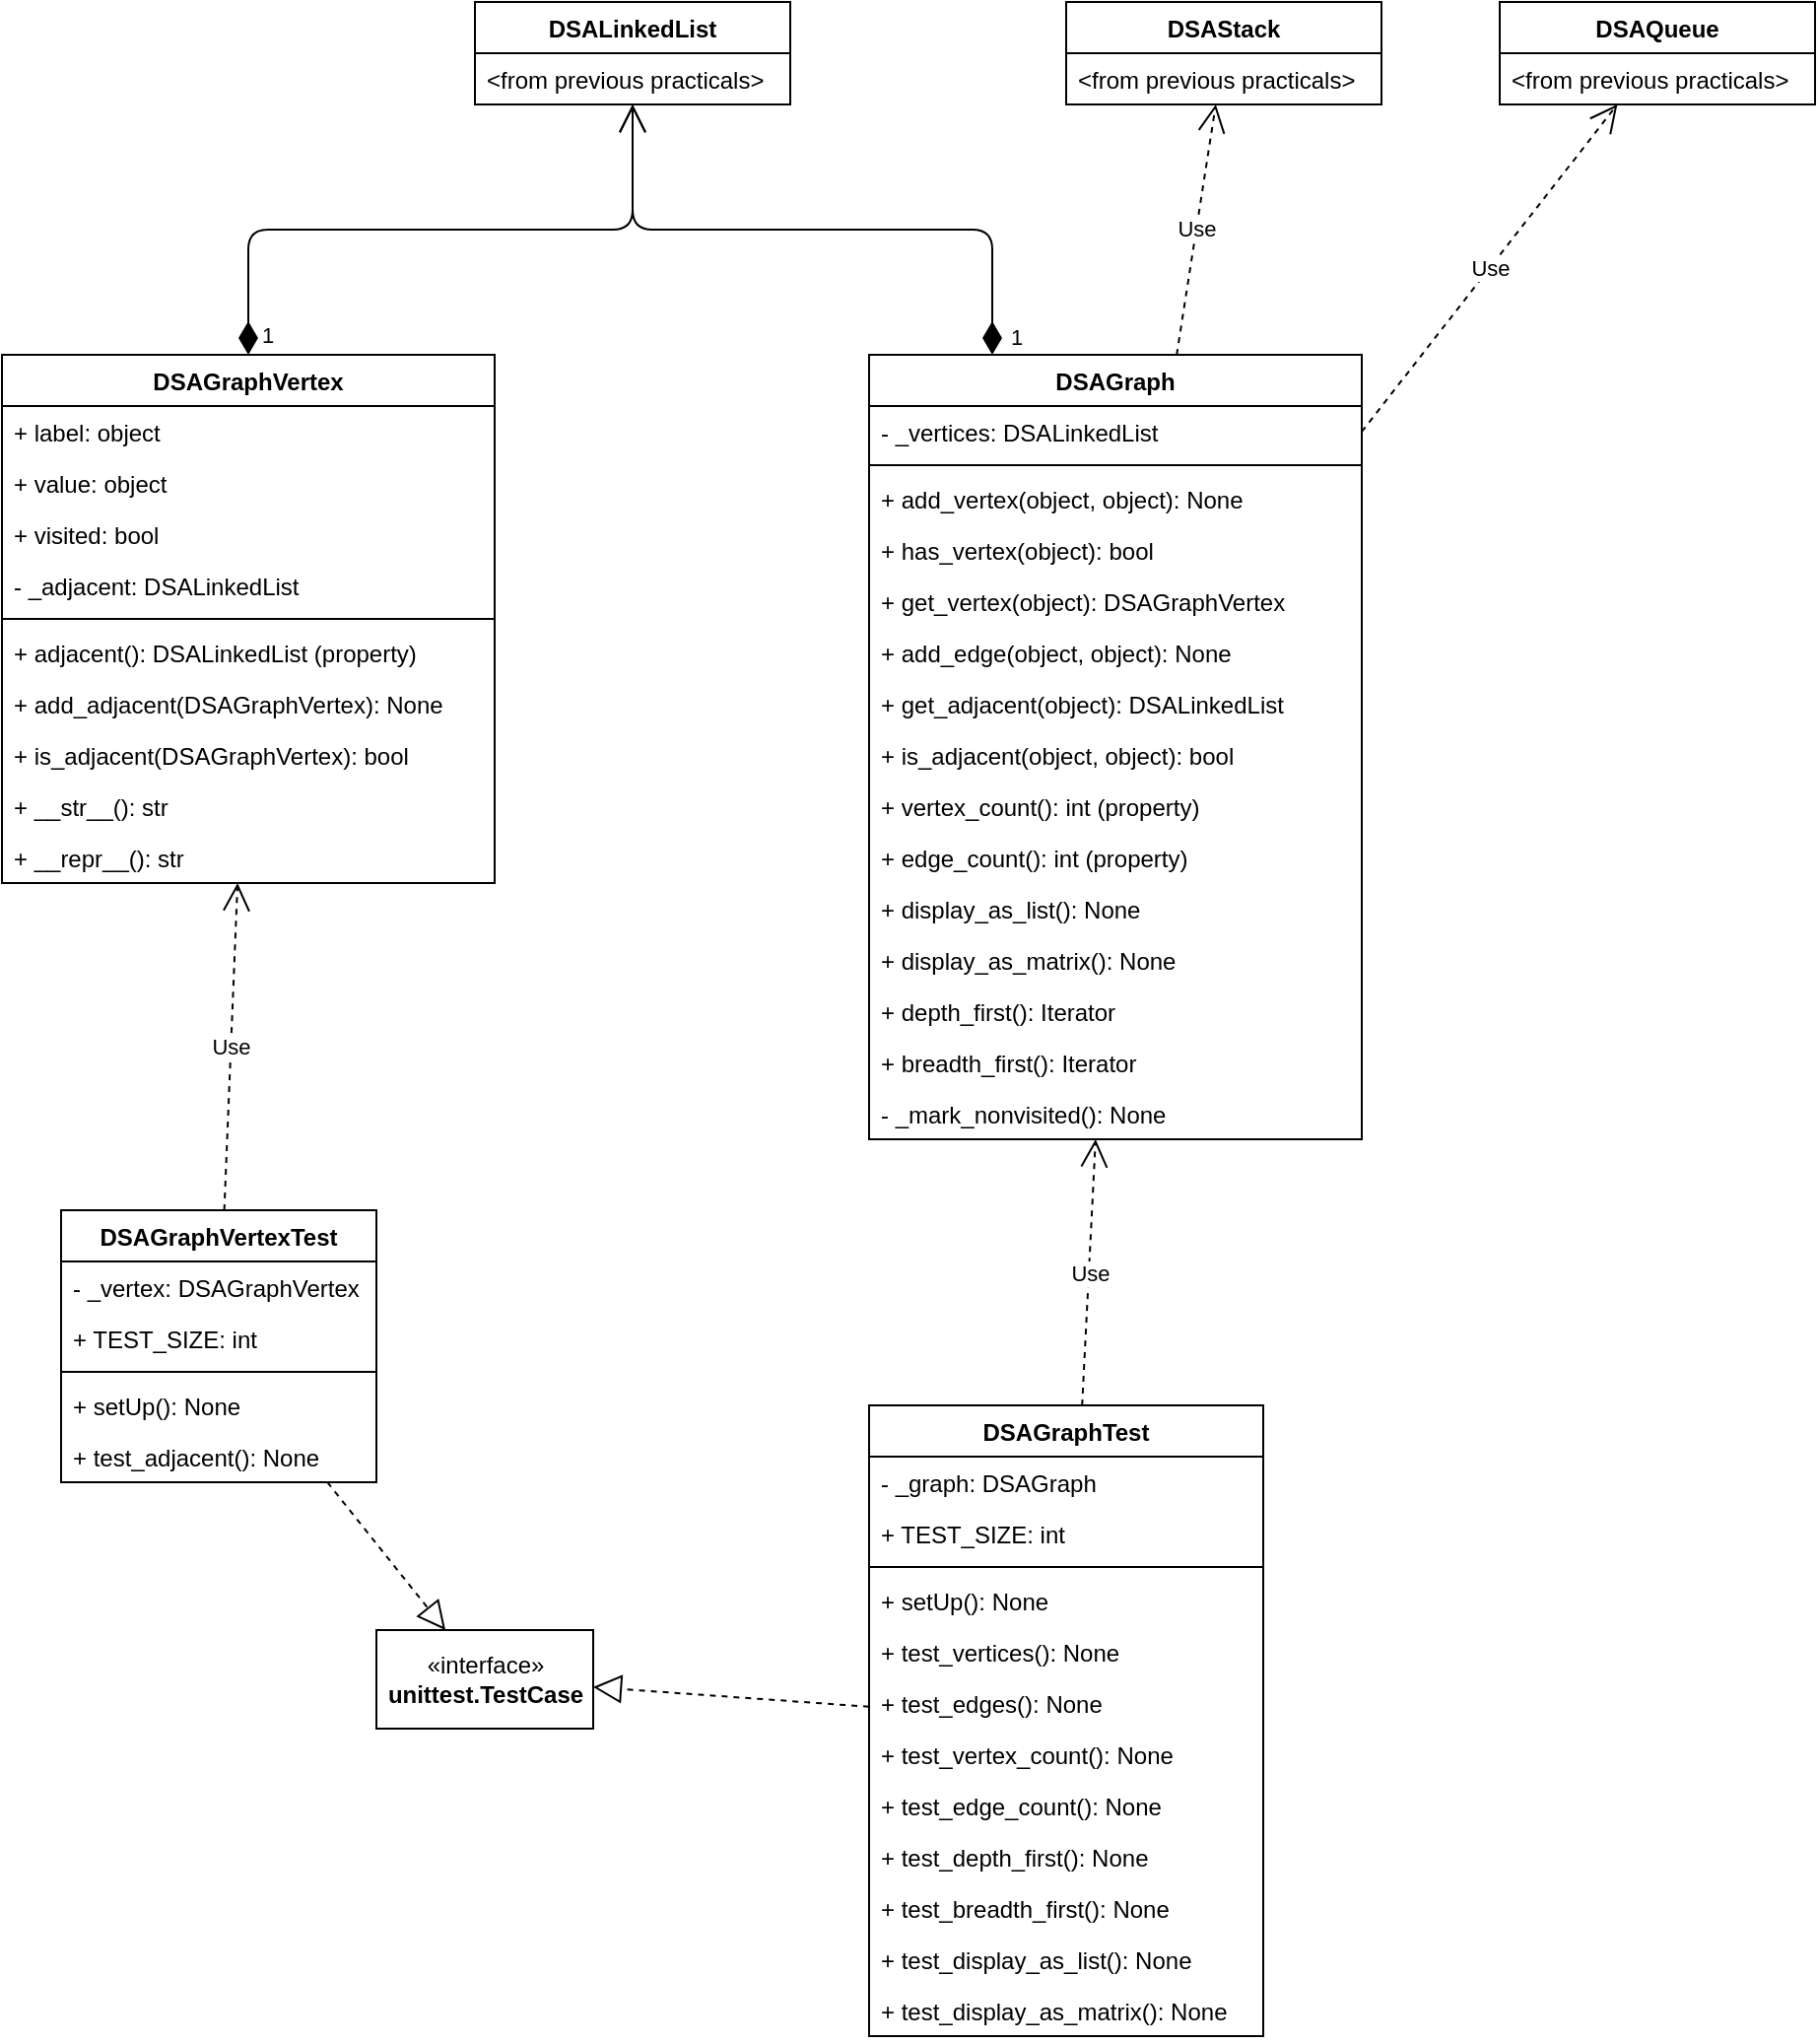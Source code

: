 <mxfile version="11.2.8" pages="1"><diagram id="qpqA-sJsl4YtewrL_Fn8" name="Page-1"><mxGraphModel dx="1673" dy="839" grid="1" gridSize="10" guides="1" tooltips="1" connect="1" arrows="1" fold="1" page="1" pageScale="1" pageWidth="1169" pageHeight="1654" math="0" shadow="0"><root><mxCell id="0"/><mxCell id="1" parent="0"/><mxCell id="rgTWz6OwyTQkIcWqFSW5-1" value="DSAGraphVertex" style="swimlane;fontStyle=1;align=center;verticalAlign=top;childLayout=stackLayout;horizontal=1;startSize=26;horizontalStack=0;resizeParent=1;resizeParentMax=0;resizeLast=0;collapsible=1;marginBottom=0;" vertex="1" parent="1"><mxGeometry x="40" y="216" width="250" height="268" as="geometry"/></mxCell><mxCell id="rgTWz6OwyTQkIcWqFSW5-2" value="+ label: object" style="text;strokeColor=none;fillColor=none;align=left;verticalAlign=top;spacingLeft=4;spacingRight=4;overflow=hidden;rotatable=0;points=[[0,0.5],[1,0.5]];portConstraint=eastwest;" vertex="1" parent="rgTWz6OwyTQkIcWqFSW5-1"><mxGeometry y="26" width="250" height="26" as="geometry"/></mxCell><mxCell id="rgTWz6OwyTQkIcWqFSW5-5" value="+ value: object" style="text;strokeColor=none;fillColor=none;align=left;verticalAlign=top;spacingLeft=4;spacingRight=4;overflow=hidden;rotatable=0;points=[[0,0.5],[1,0.5]];portConstraint=eastwest;" vertex="1" parent="rgTWz6OwyTQkIcWqFSW5-1"><mxGeometry y="52" width="250" height="26" as="geometry"/></mxCell><mxCell id="rgTWz6OwyTQkIcWqFSW5-6" value="+ visited: bool" style="text;strokeColor=none;fillColor=none;align=left;verticalAlign=top;spacingLeft=4;spacingRight=4;overflow=hidden;rotatable=0;points=[[0,0.5],[1,0.5]];portConstraint=eastwest;" vertex="1" parent="rgTWz6OwyTQkIcWqFSW5-1"><mxGeometry y="78" width="250" height="26" as="geometry"/></mxCell><mxCell id="rgTWz6OwyTQkIcWqFSW5-8" value="- _adjacent: DSALinkedList" style="text;strokeColor=none;fillColor=none;align=left;verticalAlign=top;spacingLeft=4;spacingRight=4;overflow=hidden;rotatable=0;points=[[0,0.5],[1,0.5]];portConstraint=eastwest;" vertex="1" parent="rgTWz6OwyTQkIcWqFSW5-1"><mxGeometry y="104" width="250" height="26" as="geometry"/></mxCell><mxCell id="rgTWz6OwyTQkIcWqFSW5-3" value="" style="line;strokeWidth=1;fillColor=none;align=left;verticalAlign=middle;spacingTop=-1;spacingLeft=3;spacingRight=3;rotatable=0;labelPosition=right;points=[];portConstraint=eastwest;" vertex="1" parent="rgTWz6OwyTQkIcWqFSW5-1"><mxGeometry y="130" width="250" height="8" as="geometry"/></mxCell><mxCell id="rgTWz6OwyTQkIcWqFSW5-12" value="+ adjacent(): DSALinkedList (property)" style="text;strokeColor=none;fillColor=none;align=left;verticalAlign=top;spacingLeft=4;spacingRight=4;overflow=hidden;rotatable=0;points=[[0,0.5],[1,0.5]];portConstraint=eastwest;" vertex="1" parent="rgTWz6OwyTQkIcWqFSW5-1"><mxGeometry y="138" width="250" height="26" as="geometry"/></mxCell><mxCell id="rgTWz6OwyTQkIcWqFSW5-4" value="+ add_adjacent(DSAGraphVertex): None" style="text;strokeColor=none;fillColor=none;align=left;verticalAlign=top;spacingLeft=4;spacingRight=4;overflow=hidden;rotatable=0;points=[[0,0.5],[1,0.5]];portConstraint=eastwest;" vertex="1" parent="rgTWz6OwyTQkIcWqFSW5-1"><mxGeometry y="164" width="250" height="26" as="geometry"/></mxCell><mxCell id="rgTWz6OwyTQkIcWqFSW5-9" value="+ is_adjacent(DSAGraphVertex): bool" style="text;strokeColor=none;fillColor=none;align=left;verticalAlign=top;spacingLeft=4;spacingRight=4;overflow=hidden;rotatable=0;points=[[0,0.5],[1,0.5]];portConstraint=eastwest;" vertex="1" parent="rgTWz6OwyTQkIcWqFSW5-1"><mxGeometry y="190" width="250" height="26" as="geometry"/></mxCell><mxCell id="rgTWz6OwyTQkIcWqFSW5-10" value="+ __str__(): str" style="text;strokeColor=none;fillColor=none;align=left;verticalAlign=top;spacingLeft=4;spacingRight=4;overflow=hidden;rotatable=0;points=[[0,0.5],[1,0.5]];portConstraint=eastwest;" vertex="1" parent="rgTWz6OwyTQkIcWqFSW5-1"><mxGeometry y="216" width="250" height="26" as="geometry"/></mxCell><mxCell id="rgTWz6OwyTQkIcWqFSW5-11" value="+ __repr__(): str" style="text;strokeColor=none;fillColor=none;align=left;verticalAlign=top;spacingLeft=4;spacingRight=4;overflow=hidden;rotatable=0;points=[[0,0.5],[1,0.5]];portConstraint=eastwest;" vertex="1" parent="rgTWz6OwyTQkIcWqFSW5-1"><mxGeometry y="242" width="250" height="26" as="geometry"/></mxCell><mxCell id="rgTWz6OwyTQkIcWqFSW5-13" value="DSALinkedList" style="swimlane;fontStyle=1;align=center;verticalAlign=top;childLayout=stackLayout;horizontal=1;startSize=26;horizontalStack=0;resizeParent=1;resizeParentMax=0;resizeLast=0;collapsible=1;marginBottom=0;" vertex="1" parent="1"><mxGeometry x="280" y="37" width="160" height="52" as="geometry"/></mxCell><mxCell id="rgTWz6OwyTQkIcWqFSW5-14" value="&lt;from previous practicals&gt;" style="text;strokeColor=none;fillColor=none;align=left;verticalAlign=top;spacingLeft=4;spacingRight=4;overflow=hidden;rotatable=0;points=[[0,0.5],[1,0.5]];portConstraint=eastwest;" vertex="1" parent="rgTWz6OwyTQkIcWqFSW5-13"><mxGeometry y="26" width="160" height="26" as="geometry"/></mxCell><mxCell id="rgTWz6OwyTQkIcWqFSW5-17" value="DSAQueue" style="swimlane;fontStyle=1;align=center;verticalAlign=top;childLayout=stackLayout;horizontal=1;startSize=26;horizontalStack=0;resizeParent=1;resizeParentMax=0;resizeLast=0;collapsible=1;marginBottom=0;" vertex="1" parent="1"><mxGeometry x="800" y="37" width="160" height="52" as="geometry"/></mxCell><mxCell id="rgTWz6OwyTQkIcWqFSW5-18" value="&lt;from previous practicals&gt;" style="text;strokeColor=none;fillColor=none;align=left;verticalAlign=top;spacingLeft=4;spacingRight=4;overflow=hidden;rotatable=0;points=[[0,0.5],[1,0.5]];portConstraint=eastwest;" vertex="1" parent="rgTWz6OwyTQkIcWqFSW5-17"><mxGeometry y="26" width="160" height="26" as="geometry"/></mxCell><mxCell id="rgTWz6OwyTQkIcWqFSW5-19" value="DSAStack" style="swimlane;fontStyle=1;align=center;verticalAlign=top;childLayout=stackLayout;horizontal=1;startSize=26;horizontalStack=0;resizeParent=1;resizeParentMax=0;resizeLast=0;collapsible=1;marginBottom=0;" vertex="1" parent="1"><mxGeometry x="580" y="37" width="160" height="52" as="geometry"/></mxCell><mxCell id="rgTWz6OwyTQkIcWqFSW5-20" value="&lt;from previous practicals&gt;" style="text;strokeColor=none;fillColor=none;align=left;verticalAlign=top;spacingLeft=4;spacingRight=4;overflow=hidden;rotatable=0;points=[[0,0.5],[1,0.5]];portConstraint=eastwest;" vertex="1" parent="rgTWz6OwyTQkIcWqFSW5-19"><mxGeometry y="26" width="160" height="26" as="geometry"/></mxCell><mxCell id="rgTWz6OwyTQkIcWqFSW5-25" value="DSAGraph" style="swimlane;fontStyle=1;align=center;verticalAlign=top;childLayout=stackLayout;horizontal=1;startSize=26;horizontalStack=0;resizeParent=1;resizeParentMax=0;resizeLast=0;collapsible=1;marginBottom=0;" vertex="1" parent="1"><mxGeometry x="480" y="216" width="250" height="398" as="geometry"/></mxCell><mxCell id="rgTWz6OwyTQkIcWqFSW5-26" value="- _vertices: DSALinkedList" style="text;strokeColor=none;fillColor=none;align=left;verticalAlign=top;spacingLeft=4;spacingRight=4;overflow=hidden;rotatable=0;points=[[0,0.5],[1,0.5]];portConstraint=eastwest;" vertex="1" parent="rgTWz6OwyTQkIcWqFSW5-25"><mxGeometry y="26" width="250" height="26" as="geometry"/></mxCell><mxCell id="rgTWz6OwyTQkIcWqFSW5-27" value="" style="line;strokeWidth=1;fillColor=none;align=left;verticalAlign=middle;spacingTop=-1;spacingLeft=3;spacingRight=3;rotatable=0;labelPosition=right;points=[];portConstraint=eastwest;" vertex="1" parent="rgTWz6OwyTQkIcWqFSW5-25"><mxGeometry y="52" width="250" height="8" as="geometry"/></mxCell><mxCell id="rgTWz6OwyTQkIcWqFSW5-28" value="+ add_vertex(object, object): None" style="text;strokeColor=none;fillColor=none;align=left;verticalAlign=top;spacingLeft=4;spacingRight=4;overflow=hidden;rotatable=0;points=[[0,0.5],[1,0.5]];portConstraint=eastwest;" vertex="1" parent="rgTWz6OwyTQkIcWqFSW5-25"><mxGeometry y="60" width="250" height="26" as="geometry"/></mxCell><mxCell id="rgTWz6OwyTQkIcWqFSW5-29" value="+ has_vertex(object): bool" style="text;strokeColor=none;fillColor=none;align=left;verticalAlign=top;spacingLeft=4;spacingRight=4;overflow=hidden;rotatable=0;points=[[0,0.5],[1,0.5]];portConstraint=eastwest;" vertex="1" parent="rgTWz6OwyTQkIcWqFSW5-25"><mxGeometry y="86" width="250" height="26" as="geometry"/></mxCell><mxCell id="rgTWz6OwyTQkIcWqFSW5-30" value="+ get_vertex(object): DSAGraphVertex" style="text;strokeColor=none;fillColor=none;align=left;verticalAlign=top;spacingLeft=4;spacingRight=4;overflow=hidden;rotatable=0;points=[[0,0.5],[1,0.5]];portConstraint=eastwest;" vertex="1" parent="rgTWz6OwyTQkIcWqFSW5-25"><mxGeometry y="112" width="250" height="26" as="geometry"/></mxCell><mxCell id="rgTWz6OwyTQkIcWqFSW5-31" value="+ add_edge(object, object): None" style="text;strokeColor=none;fillColor=none;align=left;verticalAlign=top;spacingLeft=4;spacingRight=4;overflow=hidden;rotatable=0;points=[[0,0.5],[1,0.5]];portConstraint=eastwest;" vertex="1" parent="rgTWz6OwyTQkIcWqFSW5-25"><mxGeometry y="138" width="250" height="26" as="geometry"/></mxCell><mxCell id="rgTWz6OwyTQkIcWqFSW5-32" value="+ get_adjacent(object): DSALinkedList" style="text;strokeColor=none;fillColor=none;align=left;verticalAlign=top;spacingLeft=4;spacingRight=4;overflow=hidden;rotatable=0;points=[[0,0.5],[1,0.5]];portConstraint=eastwest;" vertex="1" parent="rgTWz6OwyTQkIcWqFSW5-25"><mxGeometry y="164" width="250" height="26" as="geometry"/></mxCell><mxCell id="rgTWz6OwyTQkIcWqFSW5-33" value="+ is_adjacent(object, object): bool" style="text;strokeColor=none;fillColor=none;align=left;verticalAlign=top;spacingLeft=4;spacingRight=4;overflow=hidden;rotatable=0;points=[[0,0.5],[1,0.5]];portConstraint=eastwest;" vertex="1" parent="rgTWz6OwyTQkIcWqFSW5-25"><mxGeometry y="190" width="250" height="26" as="geometry"/></mxCell><mxCell id="rgTWz6OwyTQkIcWqFSW5-34" value="+ vertex_count(): int (property)" style="text;strokeColor=none;fillColor=none;align=left;verticalAlign=top;spacingLeft=4;spacingRight=4;overflow=hidden;rotatable=0;points=[[0,0.5],[1,0.5]];portConstraint=eastwest;" vertex="1" parent="rgTWz6OwyTQkIcWqFSW5-25"><mxGeometry y="216" width="250" height="26" as="geometry"/></mxCell><mxCell id="rgTWz6OwyTQkIcWqFSW5-35" value="+ edge_count(): int (property)" style="text;strokeColor=none;fillColor=none;align=left;verticalAlign=top;spacingLeft=4;spacingRight=4;overflow=hidden;rotatable=0;points=[[0,0.5],[1,0.5]];portConstraint=eastwest;" vertex="1" parent="rgTWz6OwyTQkIcWqFSW5-25"><mxGeometry y="242" width="250" height="26" as="geometry"/></mxCell><mxCell id="rgTWz6OwyTQkIcWqFSW5-36" value="+ display_as_list(): None" style="text;strokeColor=none;fillColor=none;align=left;verticalAlign=top;spacingLeft=4;spacingRight=4;overflow=hidden;rotatable=0;points=[[0,0.5],[1,0.5]];portConstraint=eastwest;" vertex="1" parent="rgTWz6OwyTQkIcWqFSW5-25"><mxGeometry y="268" width="250" height="26" as="geometry"/></mxCell><mxCell id="rgTWz6OwyTQkIcWqFSW5-37" value="+ display_as_matrix(): None" style="text;strokeColor=none;fillColor=none;align=left;verticalAlign=top;spacingLeft=4;spacingRight=4;overflow=hidden;rotatable=0;points=[[0,0.5],[1,0.5]];portConstraint=eastwest;" vertex="1" parent="rgTWz6OwyTQkIcWqFSW5-25"><mxGeometry y="294" width="250" height="26" as="geometry"/></mxCell><mxCell id="rgTWz6OwyTQkIcWqFSW5-38" value="+ depth_first(): Iterator" style="text;strokeColor=none;fillColor=none;align=left;verticalAlign=top;spacingLeft=4;spacingRight=4;overflow=hidden;rotatable=0;points=[[0,0.5],[1,0.5]];portConstraint=eastwest;" vertex="1" parent="rgTWz6OwyTQkIcWqFSW5-25"><mxGeometry y="320" width="250" height="26" as="geometry"/></mxCell><mxCell id="rgTWz6OwyTQkIcWqFSW5-39" value="+ breadth_first(): Iterator" style="text;strokeColor=none;fillColor=none;align=left;verticalAlign=top;spacingLeft=4;spacingRight=4;overflow=hidden;rotatable=0;points=[[0,0.5],[1,0.5]];portConstraint=eastwest;" vertex="1" parent="rgTWz6OwyTQkIcWqFSW5-25"><mxGeometry y="346" width="250" height="26" as="geometry"/></mxCell><mxCell id="rgTWz6OwyTQkIcWqFSW5-40" value="- _mark_nonvisited(): None" style="text;strokeColor=none;fillColor=none;align=left;verticalAlign=top;spacingLeft=4;spacingRight=4;overflow=hidden;rotatable=0;points=[[0,0.5],[1,0.5]];portConstraint=eastwest;" vertex="1" parent="rgTWz6OwyTQkIcWqFSW5-25"><mxGeometry y="372" width="250" height="26" as="geometry"/></mxCell><mxCell id="rgTWz6OwyTQkIcWqFSW5-41" value="1" style="endArrow=open;html=1;endSize=12;startArrow=diamondThin;startSize=14;startFill=1;edgeStyle=orthogonalEdgeStyle;align=left;verticalAlign=bottom;" edge="1" parent="1" source="rgTWz6OwyTQkIcWqFSW5-1" target="rgTWz6OwyTQkIcWqFSW5-13"><mxGeometry x="-0.576" y="-62" relative="1" as="geometry"><mxPoint x="40" y="635" as="sourcePoint"/><mxPoint x="200" y="635" as="targetPoint"/><mxPoint as="offset"/></mxGeometry></mxCell><mxCell id="rgTWz6OwyTQkIcWqFSW5-42" value="1" style="endArrow=open;html=1;endSize=12;startArrow=diamondThin;startSize=14;startFill=1;edgeStyle=orthogonalEdgeStyle;align=left;verticalAlign=bottom;exitX=0.25;exitY=0;exitDx=0;exitDy=0;" edge="1" parent="1" source="rgTWz6OwyTQkIcWqFSW5-25" target="rgTWz6OwyTQkIcWqFSW5-13"><mxGeometry x="-0.591" y="64" relative="1" as="geometry"><mxPoint x="40" y="635" as="sourcePoint"/><mxPoint x="200" y="635" as="targetPoint"/><mxPoint x="7" y="-1" as="offset"/></mxGeometry></mxCell><mxCell id="rgTWz6OwyTQkIcWqFSW5-43" value="Use" style="endArrow=open;endSize=12;dashed=1;html=1;" edge="1" parent="1" source="rgTWz6OwyTQkIcWqFSW5-25" target="rgTWz6OwyTQkIcWqFSW5-19"><mxGeometry width="160" relative="1" as="geometry"><mxPoint x="40" y="635" as="sourcePoint"/><mxPoint x="200" y="635" as="targetPoint"/></mxGeometry></mxCell><mxCell id="rgTWz6OwyTQkIcWqFSW5-44" value="Use" style="endArrow=open;endSize=12;dashed=1;html=1;" edge="1" parent="1" source="rgTWz6OwyTQkIcWqFSW5-25" target="rgTWz6OwyTQkIcWqFSW5-17"><mxGeometry width="160" relative="1" as="geometry"><mxPoint x="40" y="635" as="sourcePoint"/><mxPoint x="200" y="635" as="targetPoint"/></mxGeometry></mxCell><mxCell id="rgTWz6OwyTQkIcWqFSW5-45" value="DSAGraphVertexTest" style="swimlane;fontStyle=1;align=center;verticalAlign=top;childLayout=stackLayout;horizontal=1;startSize=26;horizontalStack=0;resizeParent=1;resizeParentMax=0;resizeLast=0;collapsible=1;marginBottom=0;" vertex="1" parent="1"><mxGeometry x="70" y="650" width="160" height="138" as="geometry"/></mxCell><mxCell id="rgTWz6OwyTQkIcWqFSW5-46" value="- _vertex: DSAGraphVertex" style="text;strokeColor=none;fillColor=none;align=left;verticalAlign=top;spacingLeft=4;spacingRight=4;overflow=hidden;rotatable=0;points=[[0,0.5],[1,0.5]];portConstraint=eastwest;" vertex="1" parent="rgTWz6OwyTQkIcWqFSW5-45"><mxGeometry y="26" width="160" height="26" as="geometry"/></mxCell><mxCell id="rgTWz6OwyTQkIcWqFSW5-70" value="+ TEST_SIZE: int" style="text;strokeColor=none;fillColor=none;align=left;verticalAlign=top;spacingLeft=4;spacingRight=4;overflow=hidden;rotatable=0;points=[[0,0.5],[1,0.5]];portConstraint=eastwest;" vertex="1" parent="rgTWz6OwyTQkIcWqFSW5-45"><mxGeometry y="52" width="160" height="26" as="geometry"/></mxCell><mxCell id="rgTWz6OwyTQkIcWqFSW5-47" value="" style="line;strokeWidth=1;fillColor=none;align=left;verticalAlign=middle;spacingTop=-1;spacingLeft=3;spacingRight=3;rotatable=0;labelPosition=right;points=[];portConstraint=eastwest;" vertex="1" parent="rgTWz6OwyTQkIcWqFSW5-45"><mxGeometry y="78" width="160" height="8" as="geometry"/></mxCell><mxCell id="rgTWz6OwyTQkIcWqFSW5-48" value="+ setUp(): None" style="text;strokeColor=none;fillColor=none;align=left;verticalAlign=top;spacingLeft=4;spacingRight=4;overflow=hidden;rotatable=0;points=[[0,0.5],[1,0.5]];portConstraint=eastwest;" vertex="1" parent="rgTWz6OwyTQkIcWqFSW5-45"><mxGeometry y="86" width="160" height="26" as="geometry"/></mxCell><mxCell id="rgTWz6OwyTQkIcWqFSW5-50" value="+ test_adjacent(): None" style="text;strokeColor=none;fillColor=none;align=left;verticalAlign=top;spacingLeft=4;spacingRight=4;overflow=hidden;rotatable=0;points=[[0,0.5],[1,0.5]];portConstraint=eastwest;" vertex="1" parent="rgTWz6OwyTQkIcWqFSW5-45"><mxGeometry y="112" width="160" height="26" as="geometry"/></mxCell><mxCell id="rgTWz6OwyTQkIcWqFSW5-49" value="«interface»&lt;br&gt;&lt;b&gt;unittest.TestCase&lt;/b&gt;" style="html=1;" vertex="1" parent="1"><mxGeometry x="230" y="863" width="110" height="50" as="geometry"/></mxCell><mxCell id="rgTWz6OwyTQkIcWqFSW5-53" value="Use" style="endArrow=open;endSize=12;dashed=1;html=1;" edge="1" parent="1" source="rgTWz6OwyTQkIcWqFSW5-45" target="rgTWz6OwyTQkIcWqFSW5-1"><mxGeometry width="160" relative="1" as="geometry"><mxPoint x="150" y="880" as="sourcePoint"/><mxPoint x="310" y="880" as="targetPoint"/></mxGeometry></mxCell><mxCell id="rgTWz6OwyTQkIcWqFSW5-54" value="DSAGraphTest" style="swimlane;fontStyle=1;align=center;verticalAlign=top;childLayout=stackLayout;horizontal=1;startSize=26;horizontalStack=0;resizeParent=1;resizeParentMax=0;resizeLast=0;collapsible=1;marginBottom=0;" vertex="1" parent="1"><mxGeometry x="480" y="749" width="200" height="320" as="geometry"/></mxCell><mxCell id="rgTWz6OwyTQkIcWqFSW5-55" value="- _graph: DSAGraph" style="text;strokeColor=none;fillColor=none;align=left;verticalAlign=top;spacingLeft=4;spacingRight=4;overflow=hidden;rotatable=0;points=[[0,0.5],[1,0.5]];portConstraint=eastwest;" vertex="1" parent="rgTWz6OwyTQkIcWqFSW5-54"><mxGeometry y="26" width="200" height="26" as="geometry"/></mxCell><mxCell id="rgTWz6OwyTQkIcWqFSW5-59" value="+ TEST_SIZE: int" style="text;strokeColor=none;fillColor=none;align=left;verticalAlign=top;spacingLeft=4;spacingRight=4;overflow=hidden;rotatable=0;points=[[0,0.5],[1,0.5]];portConstraint=eastwest;" vertex="1" parent="rgTWz6OwyTQkIcWqFSW5-54"><mxGeometry y="52" width="200" height="26" as="geometry"/></mxCell><mxCell id="rgTWz6OwyTQkIcWqFSW5-56" value="" style="line;strokeWidth=1;fillColor=none;align=left;verticalAlign=middle;spacingTop=-1;spacingLeft=3;spacingRight=3;rotatable=0;labelPosition=right;points=[];portConstraint=eastwest;" vertex="1" parent="rgTWz6OwyTQkIcWqFSW5-54"><mxGeometry y="78" width="200" height="8" as="geometry"/></mxCell><mxCell id="rgTWz6OwyTQkIcWqFSW5-57" value="+ setUp(): None" style="text;strokeColor=none;fillColor=none;align=left;verticalAlign=top;spacingLeft=4;spacingRight=4;overflow=hidden;rotatable=0;points=[[0,0.5],[1,0.5]];portConstraint=eastwest;" vertex="1" parent="rgTWz6OwyTQkIcWqFSW5-54"><mxGeometry y="86" width="200" height="26" as="geometry"/></mxCell><mxCell id="rgTWz6OwyTQkIcWqFSW5-60" value="+ test_vertices(): None" style="text;strokeColor=none;fillColor=none;align=left;verticalAlign=top;spacingLeft=4;spacingRight=4;overflow=hidden;rotatable=0;points=[[0,0.5],[1,0.5]];portConstraint=eastwest;" vertex="1" parent="rgTWz6OwyTQkIcWqFSW5-54"><mxGeometry y="112" width="200" height="26" as="geometry"/></mxCell><mxCell id="rgTWz6OwyTQkIcWqFSW5-61" value="+ test_edges(): None" style="text;strokeColor=none;fillColor=none;align=left;verticalAlign=top;spacingLeft=4;spacingRight=4;overflow=hidden;rotatable=0;points=[[0,0.5],[1,0.5]];portConstraint=eastwest;" vertex="1" parent="rgTWz6OwyTQkIcWqFSW5-54"><mxGeometry y="138" width="200" height="26" as="geometry"/></mxCell><mxCell id="rgTWz6OwyTQkIcWqFSW5-62" value="+ test_vertex_count(): None" style="text;strokeColor=none;fillColor=none;align=left;verticalAlign=top;spacingLeft=4;spacingRight=4;overflow=hidden;rotatable=0;points=[[0,0.5],[1,0.5]];portConstraint=eastwest;" vertex="1" parent="rgTWz6OwyTQkIcWqFSW5-54"><mxGeometry y="164" width="200" height="26" as="geometry"/></mxCell><mxCell id="rgTWz6OwyTQkIcWqFSW5-63" value="+ test_edge_count(): None" style="text;strokeColor=none;fillColor=none;align=left;verticalAlign=top;spacingLeft=4;spacingRight=4;overflow=hidden;rotatable=0;points=[[0,0.5],[1,0.5]];portConstraint=eastwest;" vertex="1" parent="rgTWz6OwyTQkIcWqFSW5-54"><mxGeometry y="190" width="200" height="26" as="geometry"/></mxCell><mxCell id="rgTWz6OwyTQkIcWqFSW5-64" value="+ test_depth_first(): None" style="text;strokeColor=none;fillColor=none;align=left;verticalAlign=top;spacingLeft=4;spacingRight=4;overflow=hidden;rotatable=0;points=[[0,0.5],[1,0.5]];portConstraint=eastwest;" vertex="1" parent="rgTWz6OwyTQkIcWqFSW5-54"><mxGeometry y="216" width="200" height="26" as="geometry"/></mxCell><mxCell id="rgTWz6OwyTQkIcWqFSW5-65" value="+ test_breadth_first(): None" style="text;strokeColor=none;fillColor=none;align=left;verticalAlign=top;spacingLeft=4;spacingRight=4;overflow=hidden;rotatable=0;points=[[0,0.5],[1,0.5]];portConstraint=eastwest;" vertex="1" parent="rgTWz6OwyTQkIcWqFSW5-54"><mxGeometry y="242" width="200" height="26" as="geometry"/></mxCell><mxCell id="rgTWz6OwyTQkIcWqFSW5-66" value="+ test_display_as_list(): None" style="text;strokeColor=none;fillColor=none;align=left;verticalAlign=top;spacingLeft=4;spacingRight=4;overflow=hidden;rotatable=0;points=[[0,0.5],[1,0.5]];portConstraint=eastwest;" vertex="1" parent="rgTWz6OwyTQkIcWqFSW5-54"><mxGeometry y="268" width="200" height="26" as="geometry"/></mxCell><mxCell id="rgTWz6OwyTQkIcWqFSW5-67" value="+ test_display_as_matrix(): None" style="text;strokeColor=none;fillColor=none;align=left;verticalAlign=top;spacingLeft=4;spacingRight=4;overflow=hidden;rotatable=0;points=[[0,0.5],[1,0.5]];portConstraint=eastwest;" vertex="1" parent="rgTWz6OwyTQkIcWqFSW5-54"><mxGeometry y="294" width="200" height="26" as="geometry"/></mxCell><mxCell id="rgTWz6OwyTQkIcWqFSW5-58" value="Use" style="endArrow=open;endSize=12;dashed=1;html=1;" edge="1" parent="1" source="rgTWz6OwyTQkIcWqFSW5-54" target="rgTWz6OwyTQkIcWqFSW5-25"><mxGeometry width="160" relative="1" as="geometry"><mxPoint x="350" y="970" as="sourcePoint"/><mxPoint x="510" y="970" as="targetPoint"/></mxGeometry></mxCell><mxCell id="rgTWz6OwyTQkIcWqFSW5-68" value="" style="endArrow=block;dashed=1;endFill=0;endSize=12;html=1;" edge="1" parent="1" source="rgTWz6OwyTQkIcWqFSW5-54" target="rgTWz6OwyTQkIcWqFSW5-49"><mxGeometry width="160" relative="1" as="geometry"><mxPoint x="40" y="1090" as="sourcePoint"/><mxPoint x="200" y="1090" as="targetPoint"/></mxGeometry></mxCell><mxCell id="rgTWz6OwyTQkIcWqFSW5-69" value="" style="endArrow=block;dashed=1;endFill=0;endSize=12;html=1;" edge="1" parent="1" source="rgTWz6OwyTQkIcWqFSW5-45" target="rgTWz6OwyTQkIcWqFSW5-49"><mxGeometry width="160" relative="1" as="geometry"><mxPoint x="40" y="1090" as="sourcePoint"/><mxPoint x="200" y="1090" as="targetPoint"/></mxGeometry></mxCell></root></mxGraphModel></diagram></mxfile>
